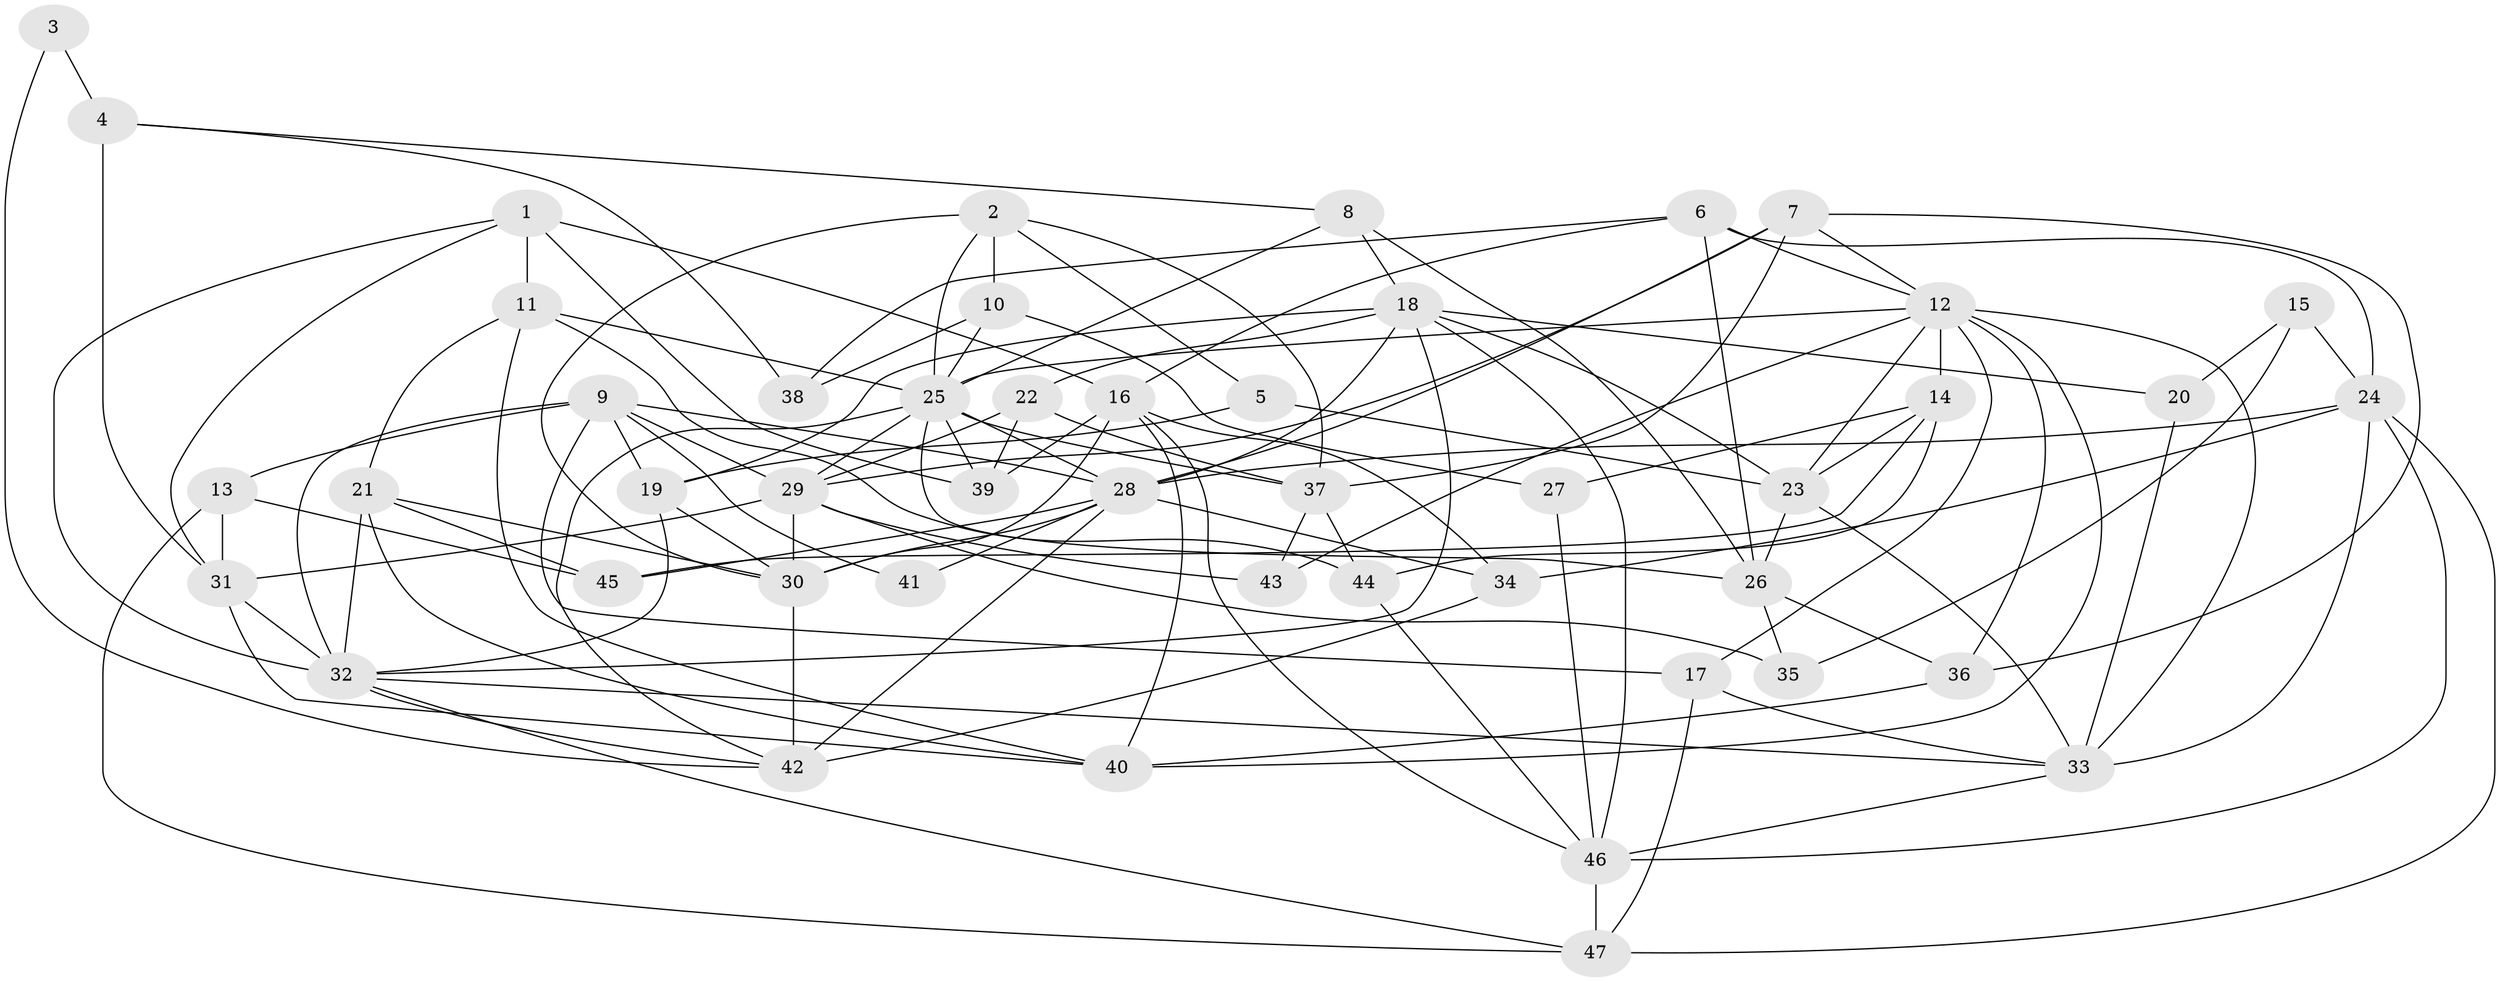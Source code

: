 // original degree distribution, {2: 0.1276595744680851, 4: 0.3191489361702128, 3: 0.26595744680851063, 8: 0.010638297872340425, 5: 0.14893617021276595, 6: 0.0851063829787234, 7: 0.031914893617021274, 10: 0.010638297872340425}
// Generated by graph-tools (version 1.1) at 2025/02/03/09/25 03:02:05]
// undirected, 47 vertices, 124 edges
graph export_dot {
graph [start="1"]
  node [color=gray90,style=filled];
  1;
  2;
  3;
  4;
  5;
  6;
  7;
  8;
  9;
  10;
  11;
  12;
  13;
  14;
  15;
  16;
  17;
  18;
  19;
  20;
  21;
  22;
  23;
  24;
  25;
  26;
  27;
  28;
  29;
  30;
  31;
  32;
  33;
  34;
  35;
  36;
  37;
  38;
  39;
  40;
  41;
  42;
  43;
  44;
  45;
  46;
  47;
  1 -- 11 [weight=2.0];
  1 -- 16 [weight=1.0];
  1 -- 31 [weight=1.0];
  1 -- 32 [weight=1.0];
  1 -- 39 [weight=1.0];
  2 -- 5 [weight=1.0];
  2 -- 10 [weight=1.0];
  2 -- 25 [weight=1.0];
  2 -- 30 [weight=1.0];
  2 -- 37 [weight=1.0];
  3 -- 4 [weight=1.0];
  3 -- 42 [weight=1.0];
  4 -- 8 [weight=1.0];
  4 -- 31 [weight=2.0];
  4 -- 38 [weight=1.0];
  5 -- 19 [weight=1.0];
  5 -- 23 [weight=1.0];
  6 -- 12 [weight=1.0];
  6 -- 16 [weight=1.0];
  6 -- 24 [weight=1.0];
  6 -- 26 [weight=1.0];
  6 -- 38 [weight=1.0];
  7 -- 12 [weight=1.0];
  7 -- 28 [weight=1.0];
  7 -- 29 [weight=1.0];
  7 -- 36 [weight=1.0];
  7 -- 37 [weight=1.0];
  8 -- 18 [weight=1.0];
  8 -- 25 [weight=1.0];
  8 -- 26 [weight=1.0];
  9 -- 13 [weight=1.0];
  9 -- 17 [weight=1.0];
  9 -- 19 [weight=2.0];
  9 -- 28 [weight=2.0];
  9 -- 29 [weight=1.0];
  9 -- 32 [weight=1.0];
  9 -- 41 [weight=1.0];
  10 -- 25 [weight=2.0];
  10 -- 27 [weight=1.0];
  10 -- 38 [weight=1.0];
  11 -- 21 [weight=2.0];
  11 -- 25 [weight=1.0];
  11 -- 40 [weight=1.0];
  11 -- 44 [weight=2.0];
  12 -- 14 [weight=1.0];
  12 -- 17 [weight=1.0];
  12 -- 23 [weight=1.0];
  12 -- 25 [weight=1.0];
  12 -- 33 [weight=1.0];
  12 -- 36 [weight=2.0];
  12 -- 40 [weight=1.0];
  12 -- 43 [weight=1.0];
  13 -- 31 [weight=1.0];
  13 -- 45 [weight=1.0];
  13 -- 47 [weight=1.0];
  14 -- 23 [weight=1.0];
  14 -- 27 [weight=1.0];
  14 -- 44 [weight=1.0];
  14 -- 45 [weight=1.0];
  15 -- 20 [weight=1.0];
  15 -- 24 [weight=1.0];
  15 -- 35 [weight=1.0];
  16 -- 30 [weight=2.0];
  16 -- 34 [weight=1.0];
  16 -- 39 [weight=1.0];
  16 -- 40 [weight=1.0];
  16 -- 46 [weight=1.0];
  17 -- 33 [weight=1.0];
  17 -- 47 [weight=1.0];
  18 -- 19 [weight=1.0];
  18 -- 20 [weight=1.0];
  18 -- 22 [weight=1.0];
  18 -- 23 [weight=1.0];
  18 -- 28 [weight=2.0];
  18 -- 32 [weight=1.0];
  18 -- 46 [weight=1.0];
  19 -- 30 [weight=1.0];
  19 -- 32 [weight=1.0];
  20 -- 33 [weight=1.0];
  21 -- 30 [weight=1.0];
  21 -- 32 [weight=2.0];
  21 -- 40 [weight=1.0];
  21 -- 45 [weight=1.0];
  22 -- 29 [weight=1.0];
  22 -- 37 [weight=1.0];
  22 -- 39 [weight=1.0];
  23 -- 26 [weight=1.0];
  23 -- 33 [weight=1.0];
  24 -- 28 [weight=1.0];
  24 -- 33 [weight=1.0];
  24 -- 34 [weight=1.0];
  24 -- 46 [weight=1.0];
  24 -- 47 [weight=1.0];
  25 -- 26 [weight=1.0];
  25 -- 28 [weight=1.0];
  25 -- 29 [weight=1.0];
  25 -- 37 [weight=1.0];
  25 -- 39 [weight=1.0];
  25 -- 42 [weight=1.0];
  26 -- 35 [weight=1.0];
  26 -- 36 [weight=1.0];
  27 -- 46 [weight=1.0];
  28 -- 30 [weight=1.0];
  28 -- 34 [weight=1.0];
  28 -- 41 [weight=4.0];
  28 -- 42 [weight=2.0];
  28 -- 45 [weight=1.0];
  29 -- 30 [weight=1.0];
  29 -- 31 [weight=1.0];
  29 -- 35 [weight=1.0];
  29 -- 43 [weight=1.0];
  30 -- 42 [weight=1.0];
  31 -- 32 [weight=1.0];
  31 -- 40 [weight=1.0];
  32 -- 33 [weight=1.0];
  32 -- 42 [weight=1.0];
  32 -- 47 [weight=1.0];
  33 -- 46 [weight=1.0];
  34 -- 42 [weight=1.0];
  36 -- 40 [weight=1.0];
  37 -- 43 [weight=1.0];
  37 -- 44 [weight=1.0];
  44 -- 46 [weight=1.0];
  46 -- 47 [weight=1.0];
}

